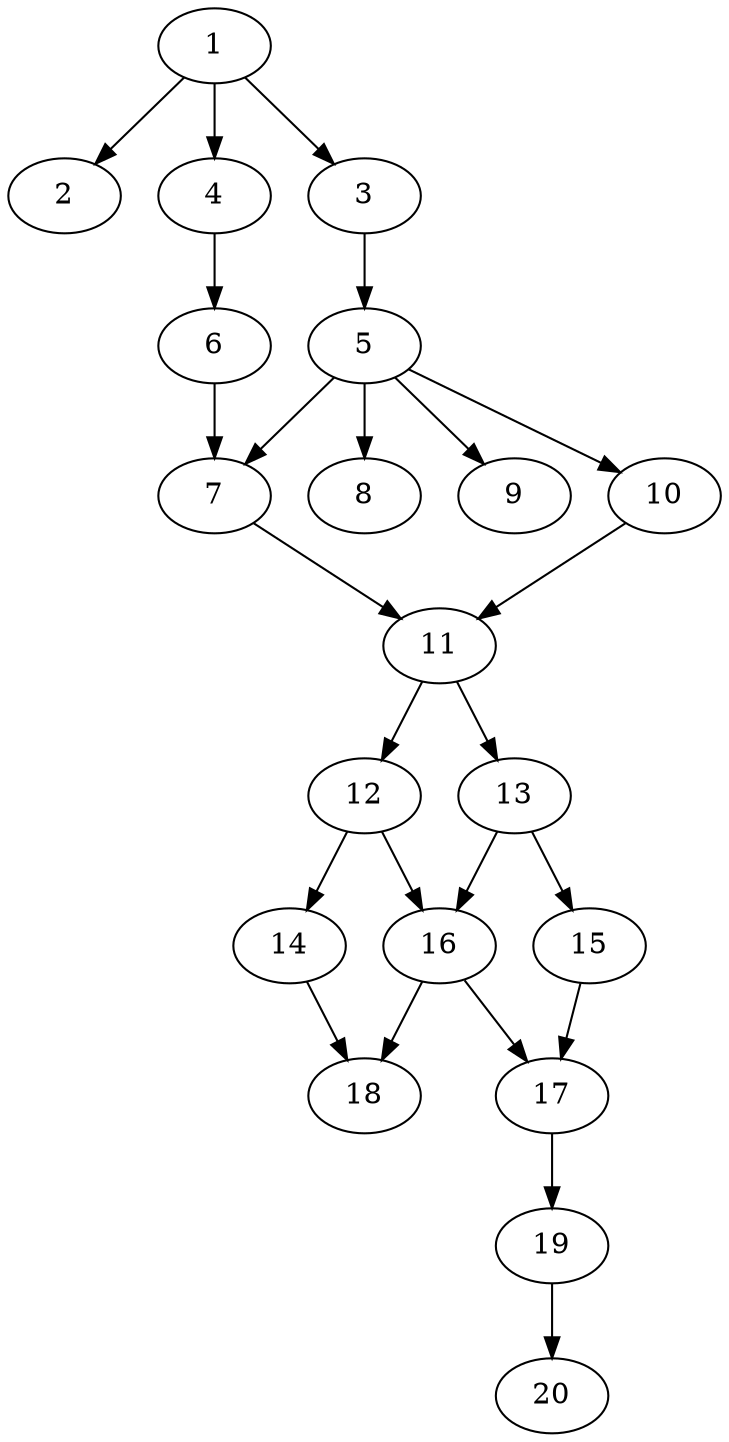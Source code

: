 // DAG automatically generated by daggen at Sat Jul 27 15:35:52 2019
// ./daggen --dot -n 20 --ccr 0.4 --fat 0.4 --regular 0.5 --density 0.6 --mindata 5242880 --maxdata 52428800 
digraph G {
  1 [size="41251840", alpha="0.10", expect_size="16500736"] 
  1 -> 2 [size ="16500736"]
  1 -> 3 [size ="16500736"]
  1 -> 4 [size ="16500736"]
  2 [size="105251840", alpha="0.11", expect_size="42100736"] 
  3 [size="64629760", alpha="0.05", expect_size="25851904"] 
  3 -> 5 [size ="25851904"]
  4 [size="78177280", alpha="0.00", expect_size="31270912"] 
  4 -> 6 [size ="31270912"]
  5 [size="19880960", alpha="0.15", expect_size="7952384"] 
  5 -> 7 [size ="7952384"]
  5 -> 8 [size ="7952384"]
  5 -> 9 [size ="7952384"]
  5 -> 10 [size ="7952384"]
  6 [size="59271680", alpha="0.15", expect_size="23708672"] 
  6 -> 7 [size ="23708672"]
  7 [size="30853120", alpha="0.18", expect_size="12341248"] 
  7 -> 11 [size ="12341248"]
  8 [size="46046720", alpha="0.04", expect_size="18418688"] 
  9 [size="26447360", alpha="0.11", expect_size="10578944"] 
  10 [size="112207360", alpha="0.12", expect_size="44882944"] 
  10 -> 11 [size ="44882944"]
  11 [size="97408000", alpha="0.15", expect_size="38963200"] 
  11 -> 12 [size ="38963200"]
  11 -> 13 [size ="38963200"]
  12 [size="38986240", alpha="0.15", expect_size="15594496"] 
  12 -> 14 [size ="15594496"]
  12 -> 16 [size ="15594496"]
  13 [size="103910400", alpha="0.06", expect_size="41564160"] 
  13 -> 15 [size ="41564160"]
  13 -> 16 [size ="41564160"]
  14 [size="13143040", alpha="0.20", expect_size="5257216"] 
  14 -> 18 [size ="5257216"]
  15 [size="14970880", alpha="0.08", expect_size="5988352"] 
  15 -> 17 [size ="5988352"]
  16 [size="104837120", alpha="0.17", expect_size="41934848"] 
  16 -> 17 [size ="41934848"]
  16 -> 18 [size ="41934848"]
  17 [size="77066240", alpha="0.05", expect_size="30826496"] 
  17 -> 19 [size ="30826496"]
  18 [size="67778560", alpha="0.08", expect_size="27111424"] 
  19 [size="90570240", alpha="0.14", expect_size="36228096"] 
  19 -> 20 [size ="36228096"]
  20 [size="34723840", alpha="0.04", expect_size="13889536"] 
}
